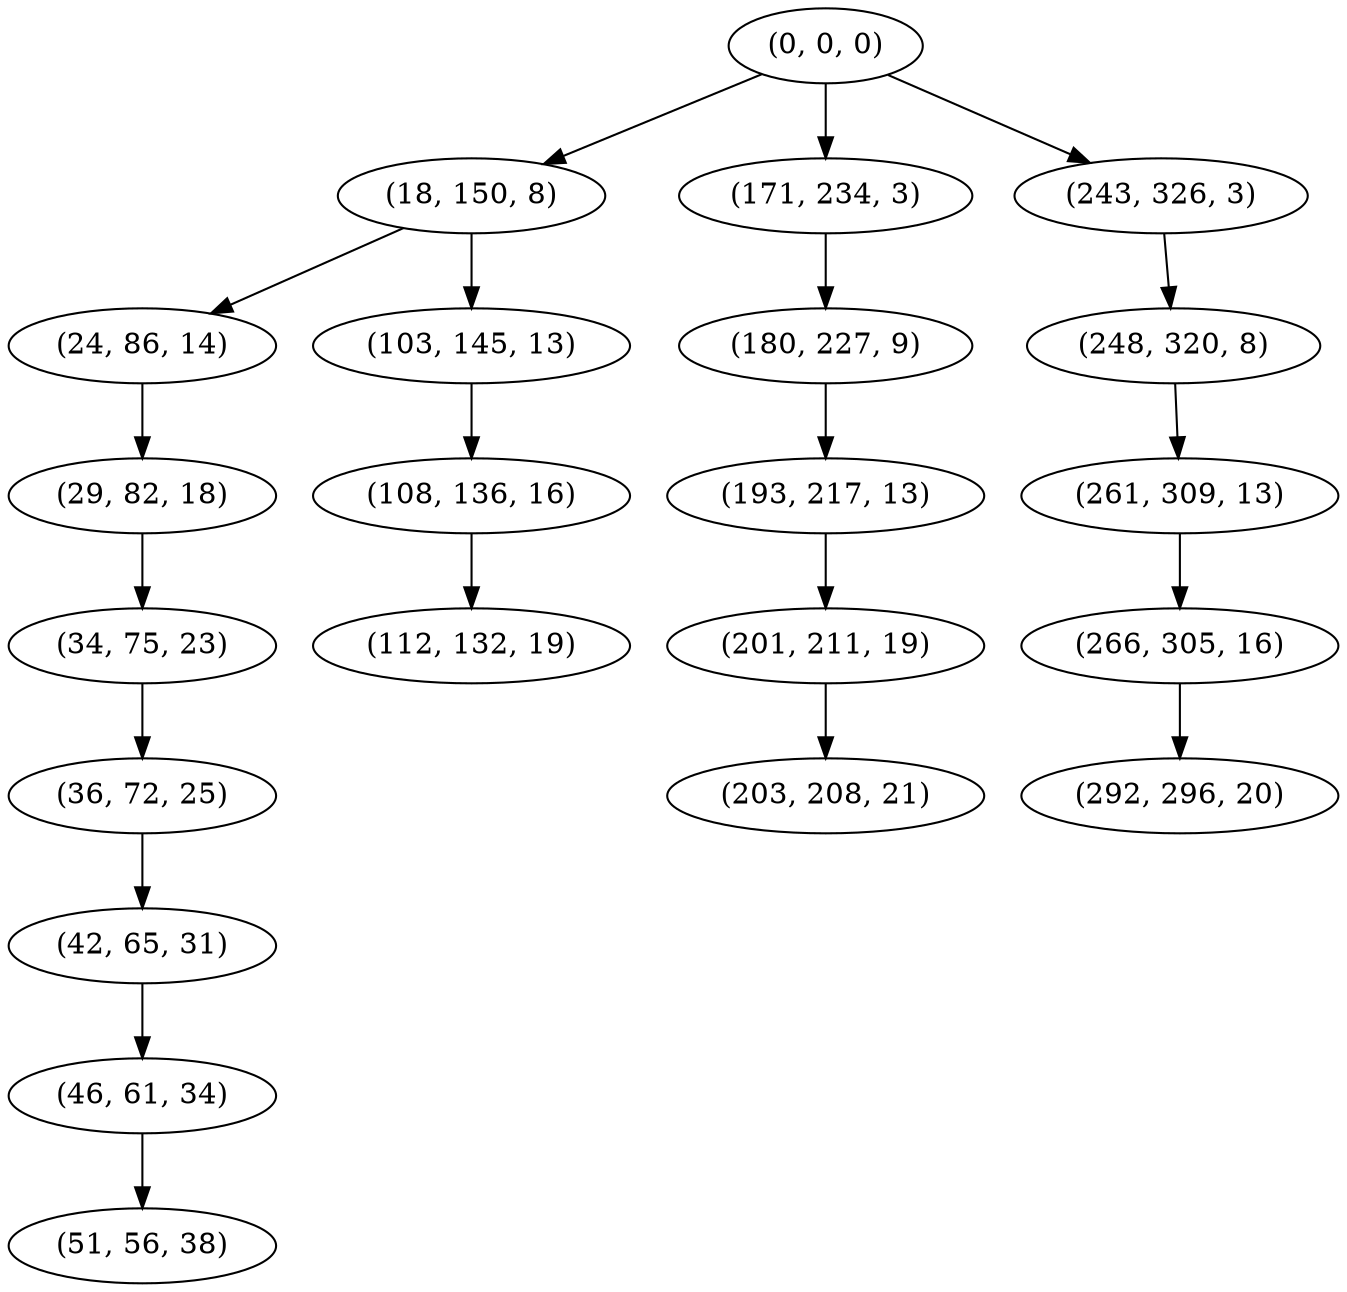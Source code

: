 digraph tree {
    "(0, 0, 0)";
    "(18, 150, 8)";
    "(24, 86, 14)";
    "(29, 82, 18)";
    "(34, 75, 23)";
    "(36, 72, 25)";
    "(42, 65, 31)";
    "(46, 61, 34)";
    "(51, 56, 38)";
    "(103, 145, 13)";
    "(108, 136, 16)";
    "(112, 132, 19)";
    "(171, 234, 3)";
    "(180, 227, 9)";
    "(193, 217, 13)";
    "(201, 211, 19)";
    "(203, 208, 21)";
    "(243, 326, 3)";
    "(248, 320, 8)";
    "(261, 309, 13)";
    "(266, 305, 16)";
    "(292, 296, 20)";
    "(0, 0, 0)" -> "(18, 150, 8)";
    "(0, 0, 0)" -> "(171, 234, 3)";
    "(0, 0, 0)" -> "(243, 326, 3)";
    "(18, 150, 8)" -> "(24, 86, 14)";
    "(18, 150, 8)" -> "(103, 145, 13)";
    "(24, 86, 14)" -> "(29, 82, 18)";
    "(29, 82, 18)" -> "(34, 75, 23)";
    "(34, 75, 23)" -> "(36, 72, 25)";
    "(36, 72, 25)" -> "(42, 65, 31)";
    "(42, 65, 31)" -> "(46, 61, 34)";
    "(46, 61, 34)" -> "(51, 56, 38)";
    "(103, 145, 13)" -> "(108, 136, 16)";
    "(108, 136, 16)" -> "(112, 132, 19)";
    "(171, 234, 3)" -> "(180, 227, 9)";
    "(180, 227, 9)" -> "(193, 217, 13)";
    "(193, 217, 13)" -> "(201, 211, 19)";
    "(201, 211, 19)" -> "(203, 208, 21)";
    "(243, 326, 3)" -> "(248, 320, 8)";
    "(248, 320, 8)" -> "(261, 309, 13)";
    "(261, 309, 13)" -> "(266, 305, 16)";
    "(266, 305, 16)" -> "(292, 296, 20)";
}
